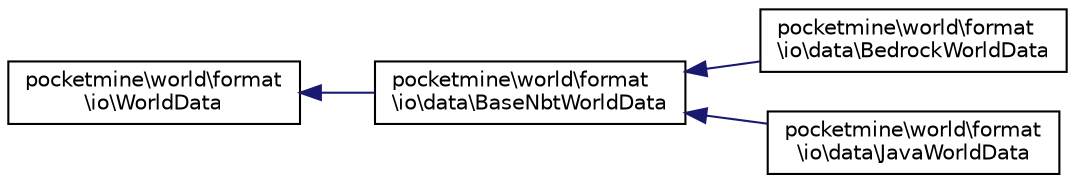 digraph "Graphical Class Hierarchy"
{
 // INTERACTIVE_SVG=YES
 // LATEX_PDF_SIZE
  edge [fontname="Helvetica",fontsize="10",labelfontname="Helvetica",labelfontsize="10"];
  node [fontname="Helvetica",fontsize="10",shape=record];
  rankdir="LR";
  Node0 [label="pocketmine\\world\\format\l\\io\\WorldData",height=0.2,width=0.4,color="black", fillcolor="white", style="filled",URL="$d7/d4e/interfacepocketmine_1_1world_1_1format_1_1io_1_1_world_data.html",tooltip=" "];
  Node0 -> Node1 [dir="back",color="midnightblue",fontsize="10",style="solid",fontname="Helvetica"];
  Node1 [label="pocketmine\\world\\format\l\\io\\data\\BaseNbtWorldData",height=0.2,width=0.4,color="black", fillcolor="white", style="filled",URL="$d1/def/classpocketmine_1_1world_1_1format_1_1io_1_1data_1_1_base_nbt_world_data.html",tooltip=" "];
  Node1 -> Node2 [dir="back",color="midnightblue",fontsize="10",style="solid",fontname="Helvetica"];
  Node2 [label="pocketmine\\world\\format\l\\io\\data\\BedrockWorldData",height=0.2,width=0.4,color="black", fillcolor="white", style="filled",URL="$d5/dd1/classpocketmine_1_1world_1_1format_1_1io_1_1data_1_1_bedrock_world_data.html",tooltip=" "];
  Node1 -> Node3 [dir="back",color="midnightblue",fontsize="10",style="solid",fontname="Helvetica"];
  Node3 [label="pocketmine\\world\\format\l\\io\\data\\JavaWorldData",height=0.2,width=0.4,color="black", fillcolor="white", style="filled",URL="$da/d8c/classpocketmine_1_1world_1_1format_1_1io_1_1data_1_1_java_world_data.html",tooltip=" "];
}
